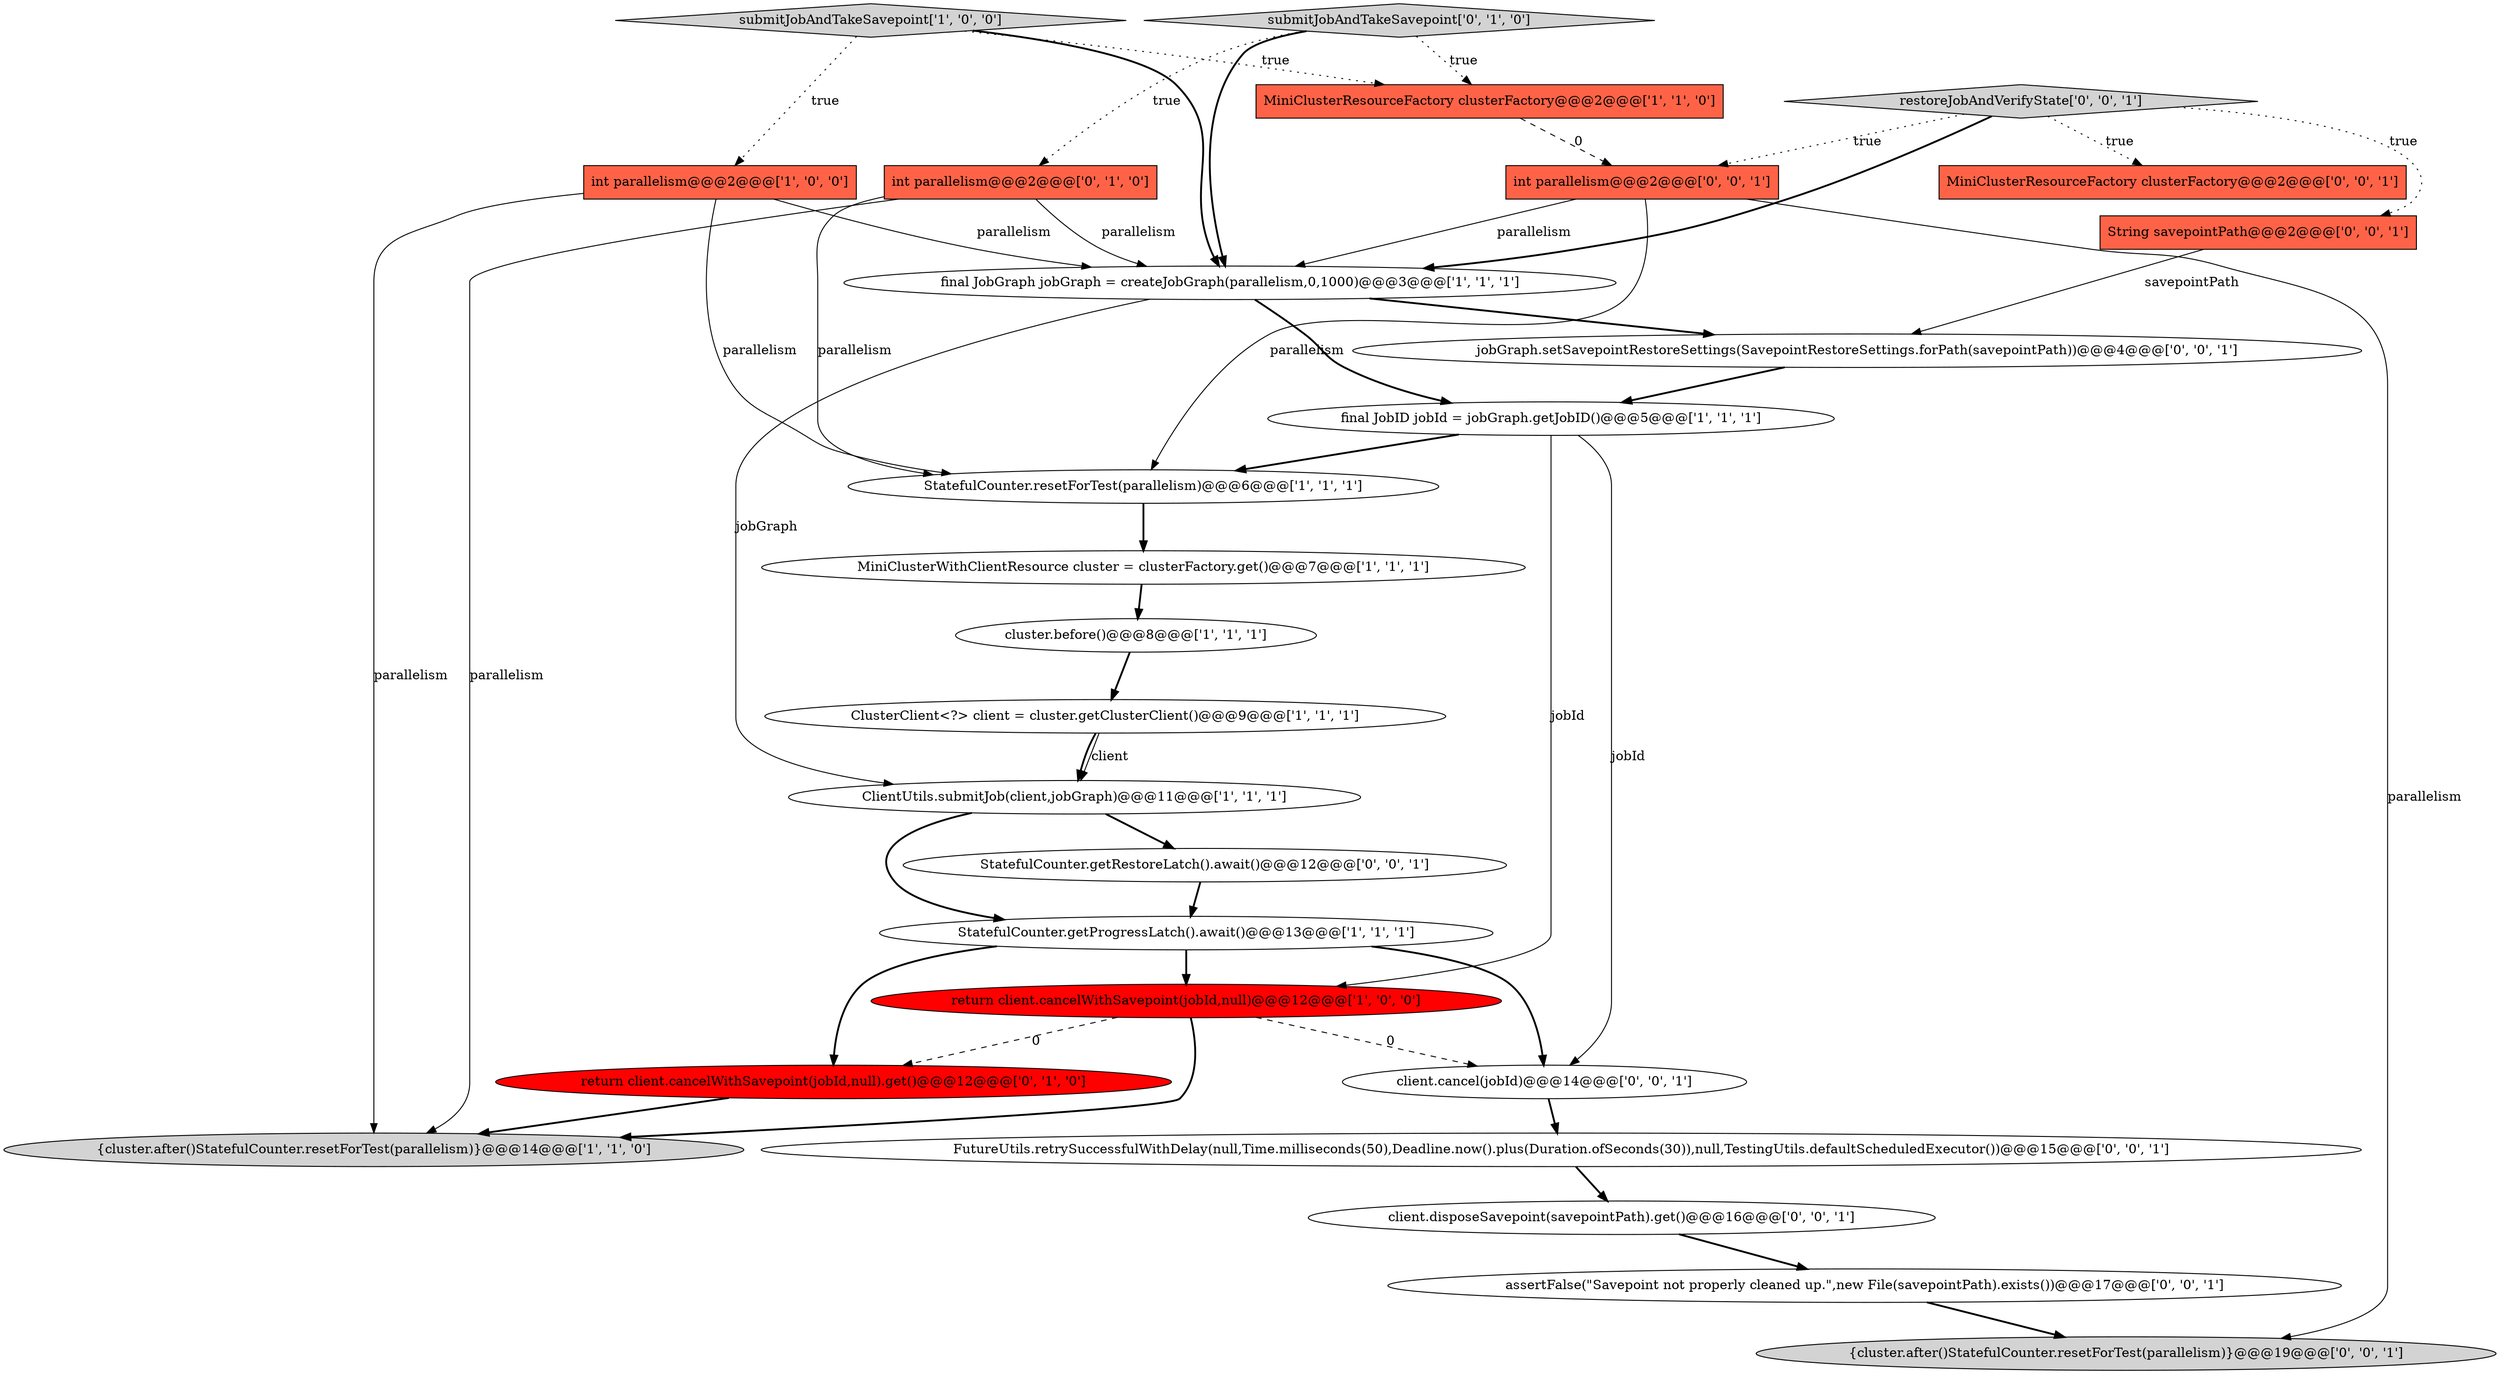 digraph {
7 [style = filled, label = "ClusterClient<?> client = cluster.getClusterClient()@@@9@@@['1', '1', '1']", fillcolor = white, shape = ellipse image = "AAA0AAABBB1BBB"];
4 [style = filled, label = "final JobID jobId = jobGraph.getJobID()@@@5@@@['1', '1', '1']", fillcolor = white, shape = ellipse image = "AAA0AAABBB1BBB"];
14 [style = filled, label = "return client.cancelWithSavepoint(jobId,null).get()@@@12@@@['0', '1', '0']", fillcolor = red, shape = ellipse image = "AAA1AAABBB2BBB"];
15 [style = filled, label = "submitJobAndTakeSavepoint['0', '1', '0']", fillcolor = lightgray, shape = diamond image = "AAA0AAABBB2BBB"];
13 [style = filled, label = "int parallelism@@@2@@@['0', '1', '0']", fillcolor = tomato, shape = box image = "AAA0AAABBB2BBB"];
18 [style = filled, label = "client.cancel(jobId)@@@14@@@['0', '0', '1']", fillcolor = white, shape = ellipse image = "AAA0AAABBB3BBB"];
10 [style = filled, label = "MiniClusterResourceFactory clusterFactory@@@2@@@['1', '1', '0']", fillcolor = tomato, shape = box image = "AAA0AAABBB1BBB"];
3 [style = filled, label = "int parallelism@@@2@@@['1', '0', '0']", fillcolor = tomato, shape = box image = "AAA0AAABBB1BBB"];
25 [style = filled, label = "{cluster.after()StatefulCounter.resetForTest(parallelism)}@@@19@@@['0', '0', '1']", fillcolor = lightgray, shape = ellipse image = "AAA0AAABBB3BBB"];
9 [style = filled, label = "cluster.before()@@@8@@@['1', '1', '1']", fillcolor = white, shape = ellipse image = "AAA0AAABBB1BBB"];
8 [style = filled, label = "ClientUtils.submitJob(client,jobGraph)@@@11@@@['1', '1', '1']", fillcolor = white, shape = ellipse image = "AAA0AAABBB1BBB"];
11 [style = filled, label = "return client.cancelWithSavepoint(jobId,null)@@@12@@@['1', '0', '0']", fillcolor = red, shape = ellipse image = "AAA1AAABBB1BBB"];
16 [style = filled, label = "restoreJobAndVerifyState['0', '0', '1']", fillcolor = lightgray, shape = diamond image = "AAA0AAABBB3BBB"];
1 [style = filled, label = "final JobGraph jobGraph = createJobGraph(parallelism,0,1000)@@@3@@@['1', '1', '1']", fillcolor = white, shape = ellipse image = "AAA0AAABBB1BBB"];
5 [style = filled, label = "submitJobAndTakeSavepoint['1', '0', '0']", fillcolor = lightgray, shape = diamond image = "AAA0AAABBB1BBB"];
12 [style = filled, label = "StatefulCounter.getProgressLatch().await()@@@13@@@['1', '1', '1']", fillcolor = white, shape = ellipse image = "AAA0AAABBB1BBB"];
21 [style = filled, label = "MiniClusterResourceFactory clusterFactory@@@2@@@['0', '0', '1']", fillcolor = tomato, shape = box image = "AAA0AAABBB3BBB"];
22 [style = filled, label = "jobGraph.setSavepointRestoreSettings(SavepointRestoreSettings.forPath(savepointPath))@@@4@@@['0', '0', '1']", fillcolor = white, shape = ellipse image = "AAA0AAABBB3BBB"];
23 [style = filled, label = "client.disposeSavepoint(savepointPath).get()@@@16@@@['0', '0', '1']", fillcolor = white, shape = ellipse image = "AAA0AAABBB3BBB"];
24 [style = filled, label = "int parallelism@@@2@@@['0', '0', '1']", fillcolor = tomato, shape = box image = "AAA0AAABBB3BBB"];
20 [style = filled, label = "StatefulCounter.getRestoreLatch().await()@@@12@@@['0', '0', '1']", fillcolor = white, shape = ellipse image = "AAA0AAABBB3BBB"];
0 [style = filled, label = "{cluster.after()StatefulCounter.resetForTest(parallelism)}@@@14@@@['1', '1', '0']", fillcolor = lightgray, shape = ellipse image = "AAA0AAABBB1BBB"];
2 [style = filled, label = "MiniClusterWithClientResource cluster = clusterFactory.get()@@@7@@@['1', '1', '1']", fillcolor = white, shape = ellipse image = "AAA0AAABBB1BBB"];
17 [style = filled, label = "String savepointPath@@@2@@@['0', '0', '1']", fillcolor = tomato, shape = box image = "AAA0AAABBB3BBB"];
19 [style = filled, label = "assertFalse(\"Savepoint not properly cleaned up.\",new File(savepointPath).exists())@@@17@@@['0', '0', '1']", fillcolor = white, shape = ellipse image = "AAA0AAABBB3BBB"];
26 [style = filled, label = "FutureUtils.retrySuccessfulWithDelay(null,Time.milliseconds(50),Deadline.now().plus(Duration.ofSeconds(30)),null,TestingUtils.defaultScheduledExecutor())@@@15@@@['0', '0', '1']", fillcolor = white, shape = ellipse image = "AAA0AAABBB3BBB"];
6 [style = filled, label = "StatefulCounter.resetForTest(parallelism)@@@6@@@['1', '1', '1']", fillcolor = white, shape = ellipse image = "AAA0AAABBB1BBB"];
1->8 [style = solid, label="jobGraph"];
1->4 [style = bold, label=""];
3->6 [style = solid, label="parallelism"];
4->6 [style = bold, label=""];
5->10 [style = dotted, label="true"];
16->17 [style = dotted, label="true"];
24->6 [style = solid, label="parallelism"];
12->11 [style = bold, label=""];
18->26 [style = bold, label=""];
4->11 [style = solid, label="jobId"];
15->10 [style = dotted, label="true"];
3->0 [style = solid, label="parallelism"];
2->9 [style = bold, label=""];
5->3 [style = dotted, label="true"];
4->18 [style = solid, label="jobId"];
9->7 [style = bold, label=""];
7->8 [style = bold, label=""];
19->25 [style = bold, label=""];
24->25 [style = solid, label="parallelism"];
24->1 [style = solid, label="parallelism"];
6->2 [style = bold, label=""];
1->22 [style = bold, label=""];
22->4 [style = bold, label=""];
15->13 [style = dotted, label="true"];
5->1 [style = bold, label=""];
3->1 [style = solid, label="parallelism"];
11->0 [style = bold, label=""];
8->20 [style = bold, label=""];
14->0 [style = bold, label=""];
16->1 [style = bold, label=""];
13->1 [style = solid, label="parallelism"];
11->18 [style = dashed, label="0"];
11->14 [style = dashed, label="0"];
13->6 [style = solid, label="parallelism"];
26->23 [style = bold, label=""];
23->19 [style = bold, label=""];
20->12 [style = bold, label=""];
12->14 [style = bold, label=""];
12->18 [style = bold, label=""];
16->24 [style = dotted, label="true"];
16->21 [style = dotted, label="true"];
7->8 [style = solid, label="client"];
10->24 [style = dashed, label="0"];
8->12 [style = bold, label=""];
17->22 [style = solid, label="savepointPath"];
15->1 [style = bold, label=""];
13->0 [style = solid, label="parallelism"];
}

